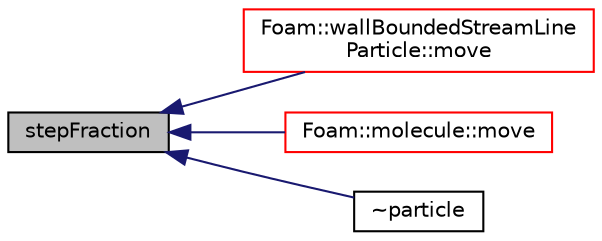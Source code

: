 digraph "stepFraction"
{
  bgcolor="transparent";
  edge [fontname="Helvetica",fontsize="10",labelfontname="Helvetica",labelfontsize="10"];
  node [fontname="Helvetica",fontsize="10",shape=record];
  rankdir="LR";
  Node4238 [label="stepFraction",height=0.2,width=0.4,color="black", fillcolor="grey75", style="filled", fontcolor="black"];
  Node4238 -> Node4239 [dir="back",color="midnightblue",fontsize="10",style="solid",fontname="Helvetica"];
  Node4239 [label="Foam::wallBoundedStreamLine\lParticle::move",height=0.2,width=0.4,color="red",URL="$a24321.html#ab2af4f225a9c3e9d8789961151f121ac",tooltip="Track all particles to their end point. "];
  Node4238 -> Node4242 [dir="back",color="midnightblue",fontsize="10",style="solid",fontname="Helvetica"];
  Node4242 [label="Foam::molecule::move",height=0.2,width=0.4,color="red",URL="$a25521.html#ab2af4f225a9c3e9d8789961151f121ac"];
  Node4238 -> Node4244 [dir="back",color="midnightblue",fontsize="10",style="solid",fontname="Helvetica"];
  Node4244 [label="~particle",height=0.2,width=0.4,color="black",URL="$a24721.html#a21cc76910d09c0550f6ce9f2ed3b2f52",tooltip="Destructor. "];
}
